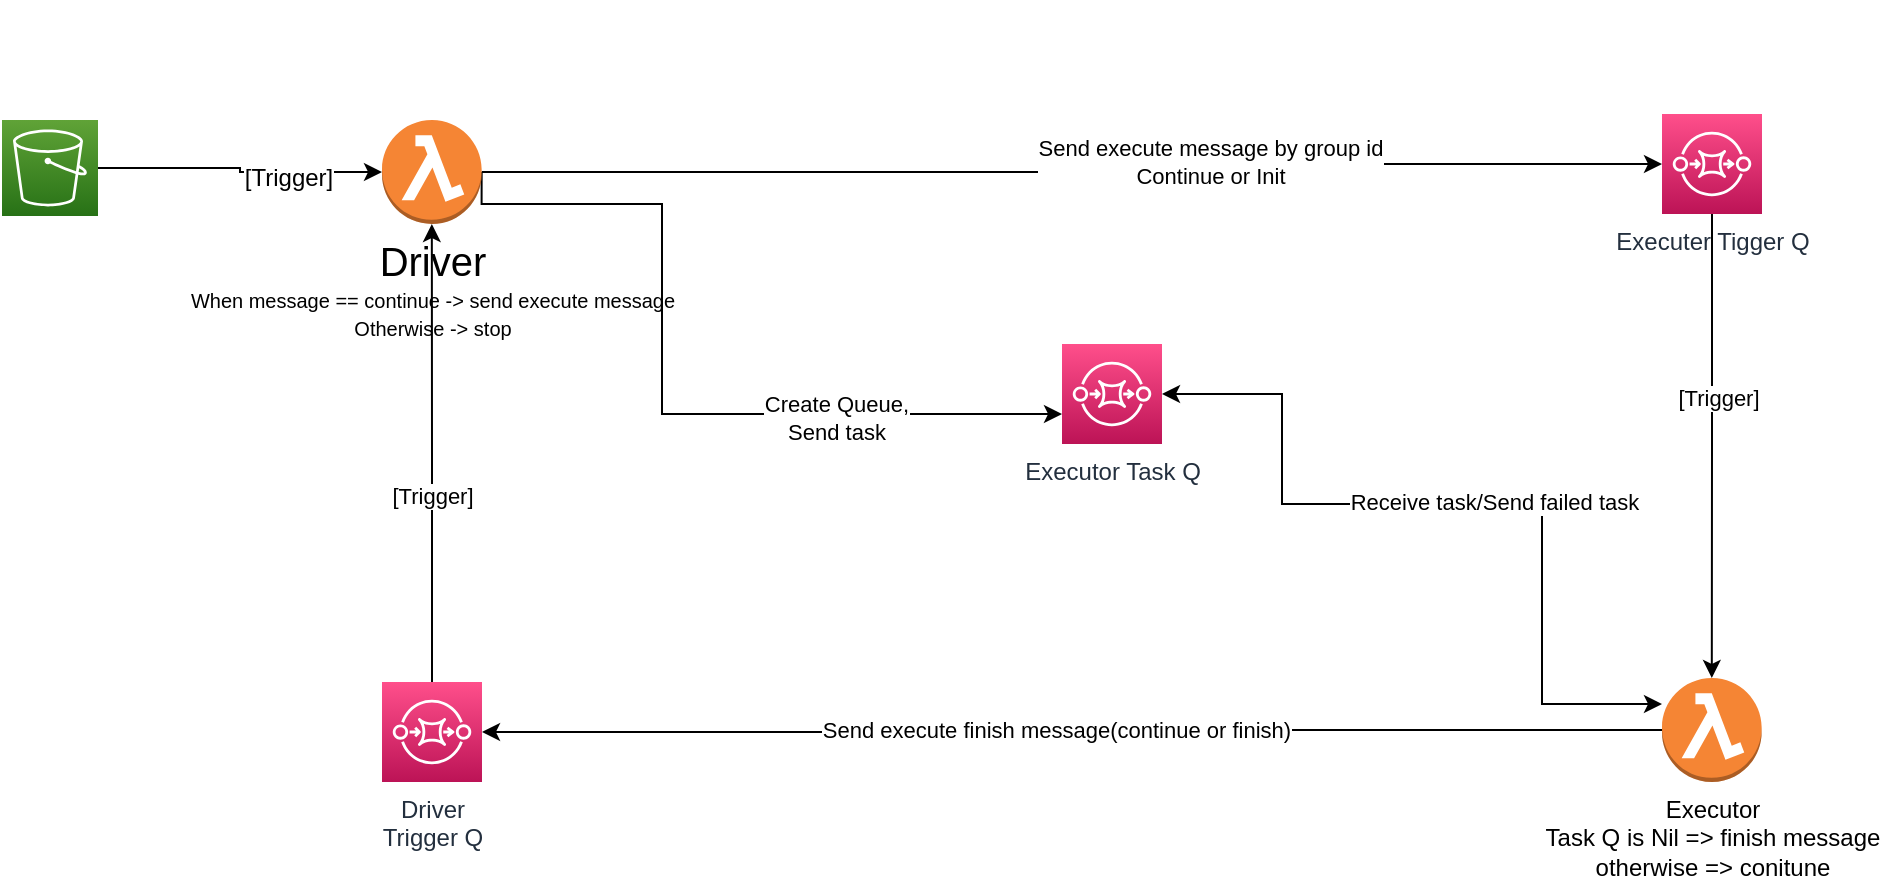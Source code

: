 <mxfile version="16.2.4" type="github">
  <diagram id="PuH-PeZwNKLEWdiO-4o5" name="Page-1">
    <mxGraphModel dx="1613" dy="489" grid="1" gridSize="10" guides="1" tooltips="1" connect="1" arrows="1" fold="1" page="1" pageScale="1" pageWidth="827" pageHeight="1169" math="0" shadow="0">
      <root>
        <mxCell id="0" />
        <mxCell id="1" parent="0" />
        <mxCell id="9dyetpEt3IkrnKQwJnKX-1" value="" style="shape=image;html=1;verticalAlign=top;verticalLabelPosition=bottom;labelBackgroundColor=#ffffff;imageAspect=0;aspect=fixed;image=https://cdn3.iconfinder.com/data/icons/cad-database-presentation-spreadsheet-vector-fil-2/512/19-128.png" parent="1" vertex="1">
          <mxGeometry x="50" y="78" width="60" height="60" as="geometry" />
        </mxCell>
        <mxCell id="culMUZ3uYQqqsMEcyDD6-5" style="edgeStyle=orthogonalEdgeStyle;rounded=0;orthogonalLoop=1;jettySize=auto;html=1;startArrow=classic;startFill=1;" parent="1" source="9dyetpEt3IkrnKQwJnKX-2" target="9dyetpEt3IkrnKQwJnKX-11" edge="1">
          <mxGeometry relative="1" as="geometry">
            <Array as="points">
              <mxPoint x="580" y="275" />
              <mxPoint x="580" y="330" />
              <mxPoint x="710" y="330" />
              <mxPoint x="710" y="430" />
            </Array>
          </mxGeometry>
        </mxCell>
        <mxCell id="culMUZ3uYQqqsMEcyDD6-8" value="Receive task/Send failed task" style="edgeLabel;html=1;align=center;verticalAlign=middle;resizable=0;points=[];" parent="culMUZ3uYQqqsMEcyDD6-5" vertex="1" connectable="0">
          <mxGeometry x="0.088" y="1" relative="1" as="geometry">
            <mxPoint as="offset" />
          </mxGeometry>
        </mxCell>
        <mxCell id="9dyetpEt3IkrnKQwJnKX-2" value="Executor Task Q" style="sketch=0;points=[[0,0,0],[0.25,0,0],[0.5,0,0],[0.75,0,0],[1,0,0],[0,1,0],[0.25,1,0],[0.5,1,0],[0.75,1,0],[1,1,0],[0,0.25,0],[0,0.5,0],[0,0.75,0],[1,0.25,0],[1,0.5,0],[1,0.75,0]];outlineConnect=0;fontColor=#232F3E;gradientColor=#FF4F8B;gradientDirection=north;fillColor=#BC1356;strokeColor=#ffffff;dashed=0;verticalLabelPosition=bottom;verticalAlign=top;align=center;html=1;fontSize=12;fontStyle=0;aspect=fixed;shape=mxgraph.aws4.resourceIcon;resIcon=mxgraph.aws4.sqs;" parent="1" vertex="1">
          <mxGeometry x="470" y="250" width="50" height="50" as="geometry" />
        </mxCell>
        <mxCell id="culMUZ3uYQqqsMEcyDD6-3" style="edgeStyle=orthogonalEdgeStyle;rounded=0;orthogonalLoop=1;jettySize=auto;html=1;exitX=0.5;exitY=0;exitDx=0;exitDy=0;exitPerimeter=0;entryX=0.5;entryY=1;entryDx=0;entryDy=0;entryPerimeter=0;" parent="1" source="9dyetpEt3IkrnKQwJnKX-3" target="9dyetpEt3IkrnKQwJnKX-4" edge="1">
          <mxGeometry relative="1" as="geometry" />
        </mxCell>
        <mxCell id="culMUZ3uYQqqsMEcyDD6-9" value="[Trigger]" style="edgeLabel;html=1;align=center;verticalAlign=middle;resizable=0;points=[];" parent="culMUZ3uYQqqsMEcyDD6-3" vertex="1" connectable="0">
          <mxGeometry x="-0.182" relative="1" as="geometry">
            <mxPoint as="offset" />
          </mxGeometry>
        </mxCell>
        <mxCell id="9dyetpEt3IkrnKQwJnKX-3" value="Driver &lt;br&gt;Trigger Q" style="sketch=0;points=[[0,0,0],[0.25,0,0],[0.5,0,0],[0.75,0,0],[1,0,0],[0,1,0],[0.25,1,0],[0.5,1,0],[0.75,1,0],[1,1,0],[0,0.25,0],[0,0.5,0],[0,0.75,0],[1,0.25,0],[1,0.5,0],[1,0.75,0]];outlineConnect=0;fontColor=#232F3E;gradientColor=#FF4F8B;gradientDirection=north;fillColor=#BC1356;strokeColor=#ffffff;dashed=0;verticalLabelPosition=bottom;verticalAlign=top;align=center;html=1;fontSize=12;fontStyle=0;aspect=fixed;shape=mxgraph.aws4.resourceIcon;resIcon=mxgraph.aws4.sqs;" parent="1" vertex="1">
          <mxGeometry x="130.0" y="419" width="50" height="50" as="geometry" />
        </mxCell>
        <mxCell id="culMUZ3uYQqqsMEcyDD6-1" style="edgeStyle=orthogonalEdgeStyle;rounded=0;orthogonalLoop=1;jettySize=auto;html=1;exitX=1;exitY=0.5;exitDx=0;exitDy=0;exitPerimeter=0;entryX=0;entryY=0.5;entryDx=0;entryDy=0;entryPerimeter=0;" parent="1" source="9dyetpEt3IkrnKQwJnKX-4" target="9dyetpEt3IkrnKQwJnKX-12" edge="1">
          <mxGeometry relative="1" as="geometry" />
        </mxCell>
        <mxCell id="culMUZ3uYQqqsMEcyDD6-6" value="Send execute message by group id&lt;br&gt;Continue or Init" style="edgeLabel;html=1;align=center;verticalAlign=middle;resizable=0;points=[];" parent="culMUZ3uYQqqsMEcyDD6-1" vertex="1" connectable="0">
          <mxGeometry x="0.238" y="1" relative="1" as="geometry">
            <mxPoint as="offset" />
          </mxGeometry>
        </mxCell>
        <mxCell id="culMUZ3uYQqqsMEcyDD6-4" style="edgeStyle=orthogonalEdgeStyle;rounded=0;orthogonalLoop=1;jettySize=auto;html=1;exitX=1;exitY=0.5;exitDx=0;exitDy=0;exitPerimeter=0;" parent="1" source="9dyetpEt3IkrnKQwJnKX-4" target="9dyetpEt3IkrnKQwJnKX-2" edge="1">
          <mxGeometry relative="1" as="geometry">
            <Array as="points">
              <mxPoint x="180" y="180" />
              <mxPoint x="270" y="180" />
              <mxPoint x="270" y="285" />
            </Array>
          </mxGeometry>
        </mxCell>
        <mxCell id="culMUZ3uYQqqsMEcyDD6-7" value="Create Queue, &lt;br&gt;Send task" style="edgeLabel;html=1;align=center;verticalAlign=middle;resizable=0;points=[];" parent="culMUZ3uYQqqsMEcyDD6-4" vertex="1" connectable="0">
          <mxGeometry x="0.447" y="-2" relative="1" as="geometry">
            <mxPoint as="offset" />
          </mxGeometry>
        </mxCell>
        <mxCell id="9dyetpEt3IkrnKQwJnKX-4" value="&lt;font&gt;&lt;font style=&quot;font-size: 20px&quot;&gt;Driver&lt;/font&gt;&lt;br&gt;&lt;span style=&quot;font-size: 10px&quot;&gt;When message == continue -&amp;gt; send execute message&lt;/span&gt;&lt;br&gt;&lt;span style=&quot;font-size: 10px&quot;&gt;Otherwise -&amp;gt; stop&lt;/span&gt;&lt;br&gt;&lt;/font&gt;" style="outlineConnect=0;dashed=0;verticalLabelPosition=bottom;verticalAlign=top;align=center;html=1;shape=mxgraph.aws3.lambda_function;fillColor=#F58534;gradientColor=none;" parent="1" vertex="1">
          <mxGeometry x="130" y="138" width="49.83" height="52" as="geometry" />
        </mxCell>
        <mxCell id="9dyetpEt3IkrnKQwJnKX-8" style="edgeStyle=orthogonalEdgeStyle;rounded=0;orthogonalLoop=1;jettySize=auto;html=1;entryX=0;entryY=0.5;entryDx=0;entryDy=0;entryPerimeter=0;" parent="1" source="9dyetpEt3IkrnKQwJnKX-7" target="9dyetpEt3IkrnKQwJnKX-4" edge="1">
          <mxGeometry relative="1" as="geometry" />
        </mxCell>
        <mxCell id="9dyetpEt3IkrnKQwJnKX-32" value="[Trigger]" style="edgeLabel;html=1;align=center;verticalAlign=middle;resizable=0;points=[];fontSize=12;" parent="9dyetpEt3IkrnKQwJnKX-8" vertex="1" connectable="0">
          <mxGeometry x="0.34" y="-3" relative="1" as="geometry">
            <mxPoint as="offset" />
          </mxGeometry>
        </mxCell>
        <mxCell id="9dyetpEt3IkrnKQwJnKX-7" value="" style="sketch=0;points=[[0,0,0],[0.25,0,0],[0.5,0,0],[0.75,0,0],[1,0,0],[0,1,0],[0.25,1,0],[0.5,1,0],[0.75,1,0],[1,1,0],[0,0.25,0],[0,0.5,0],[0,0.75,0],[1,0.25,0],[1,0.5,0],[1,0.75,0]];outlineConnect=0;fontColor=#232F3E;gradientColor=#60A337;gradientDirection=north;fillColor=#277116;strokeColor=#ffffff;dashed=0;verticalLabelPosition=bottom;verticalAlign=top;align=center;html=1;fontSize=12;fontStyle=0;aspect=fixed;shape=mxgraph.aws4.resourceIcon;resIcon=mxgraph.aws4.s3;" parent="1" vertex="1">
          <mxGeometry x="-60" y="138" width="48" height="48" as="geometry" />
        </mxCell>
        <mxCell id="culMUZ3uYQqqsMEcyDD6-2" style="edgeStyle=orthogonalEdgeStyle;rounded=0;orthogonalLoop=1;jettySize=auto;html=1;exitX=0;exitY=0.5;exitDx=0;exitDy=0;exitPerimeter=0;entryX=1;entryY=0.5;entryDx=0;entryDy=0;entryPerimeter=0;" parent="1" source="9dyetpEt3IkrnKQwJnKX-11" target="9dyetpEt3IkrnKQwJnKX-3" edge="1">
          <mxGeometry relative="1" as="geometry" />
        </mxCell>
        <mxCell id="culMUZ3uYQqqsMEcyDD6-10" value="Send execute finish message(continue or finish)" style="edgeLabel;html=1;align=center;verticalAlign=middle;resizable=0;points=[];" parent="culMUZ3uYQqqsMEcyDD6-2" vertex="1" connectable="0">
          <mxGeometry x="0.028" y="-1" relative="1" as="geometry">
            <mxPoint as="offset" />
          </mxGeometry>
        </mxCell>
        <mxCell id="9dyetpEt3IkrnKQwJnKX-11" value="Executor&lt;br&gt;Task Q is Nil =&amp;gt; finish message&lt;br&gt;otherwise =&amp;gt; conitune" style="outlineConnect=0;dashed=0;verticalLabelPosition=bottom;verticalAlign=top;align=center;html=1;shape=mxgraph.aws3.lambda_function;fillColor=#F58534;gradientColor=none;" parent="1" vertex="1">
          <mxGeometry x="770" y="417" width="49.83" height="52" as="geometry" />
        </mxCell>
        <mxCell id="9dyetpEt3IkrnKQwJnKX-14" style="edgeStyle=orthogonalEdgeStyle;rounded=0;orthogonalLoop=1;jettySize=auto;html=1;exitX=0.5;exitY=1;exitDx=0;exitDy=0;exitPerimeter=0;" parent="1" source="9dyetpEt3IkrnKQwJnKX-12" target="9dyetpEt3IkrnKQwJnKX-11" edge="1">
          <mxGeometry relative="1" as="geometry" />
        </mxCell>
        <mxCell id="B0k3H50estivZQHx1kix-12" value="[Trigger]" style="edgeLabel;html=1;align=center;verticalAlign=middle;resizable=0;points=[];" parent="9dyetpEt3IkrnKQwJnKX-14" vertex="1" connectable="0">
          <mxGeometry x="-0.207" y="3" relative="1" as="geometry">
            <mxPoint as="offset" />
          </mxGeometry>
        </mxCell>
        <mxCell id="9dyetpEt3IkrnKQwJnKX-12" value="Executer Tigger Q" style="sketch=0;points=[[0,0,0],[0.25,0,0],[0.5,0,0],[0.75,0,0],[1,0,0],[0,1,0],[0.25,1,0],[0.5,1,0],[0.75,1,0],[1,1,0],[0,0.25,0],[0,0.5,0],[0,0.75,0],[1,0.25,0],[1,0.5,0],[1,0.75,0]];outlineConnect=0;fontColor=#232F3E;gradientColor=#FF4F8B;gradientDirection=north;fillColor=#BC1356;strokeColor=#ffffff;dashed=0;verticalLabelPosition=bottom;verticalAlign=top;align=center;html=1;fontSize=12;fontStyle=0;aspect=fixed;shape=mxgraph.aws4.resourceIcon;resIcon=mxgraph.aws4.sqs;" parent="1" vertex="1">
          <mxGeometry x="770" y="135" width="50" height="50" as="geometry" />
        </mxCell>
      </root>
    </mxGraphModel>
  </diagram>
</mxfile>
